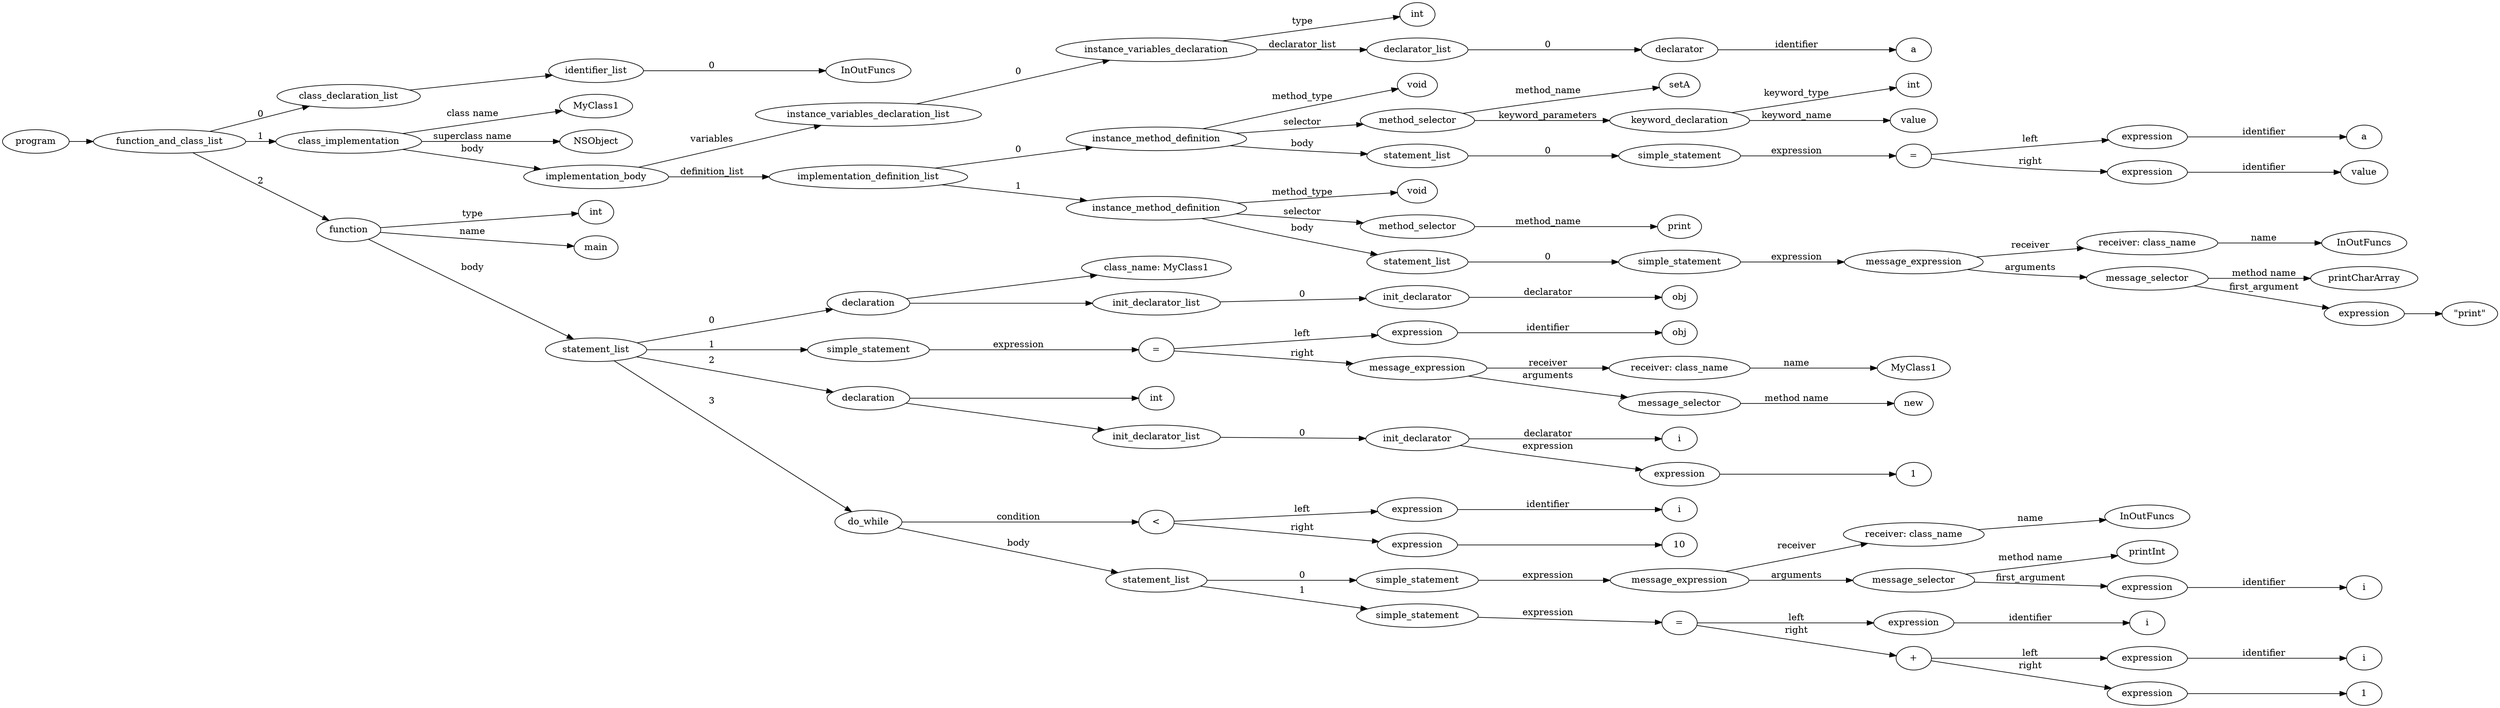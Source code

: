 digraph ObjectiveC { rankdir="LR";
68[label="program"];
68->2;
2[label="function_and_class_list"];
2->1[label="0"];
1[label="class_declaration_list"];
1->0;
0[label="identifier_list"];
0.0 [label="InOutFuncs"];
0->0.0 [label="0"];
2->30[label="1"];
30[label="class_implementation"];
30.1 [label="MyClass1"];
30->30.1 [label="class name"];
30.2 [label="NSObject"];
30->30.2 [label="superclass name"];
30->29[label="body"];
29[label="implementation_body"];
29->7[label="variables"];
7[label="instance_variables_declaration_list"];
7->6[label="0"];
6[label="instance_variables_declaration"];
6->3[label="type"];
3[label="int"];
6->5[label="declarator_list"];
5[label="declarator_list"];
5->4[label="0"];
4[label="declarator"];
4.1 [label="a"];
4->4.1[label="identifier"];
29->18[label="definition_list"];
18[label="implementation_definition_list"];
18->17[label="0"];
17[label="instance_method_definition"];
17->16[label="method_type"];
16[label="void"];
17->10[label="selector"];
10[label="method_selector"];
10->10.1 [label="method_name"];
10.1 [label="setA"];
10->9[label="keyword_parameters"];
9[label="keyword_declaration"];
9->8[label="keyword_type"];
8[label="int"];
9->9.2 [label="keyword_name"];
9.2 [label="value"];
17->15[label="body"];
15[label="statement_list"];
15->14[label="0"];
14[label="simple_statement"];
14->13[label="expression"];
13[label="expression"];
13[label="="];
13->11[label="left"];
11[label="expression"];
11->11.1 [label="identifier"];11.1[label="a"];
13->12[label="right"];
12[label="expression"];
12->12.1 [label="identifier"];12.1[label="value"];
18->28[label="1"];
28[label="instance_method_definition"];
28->27[label="method_type"];
27[label="void"];
28->19[label="selector"];
19[label="method_selector"];
19->19.1 [label="method_name"];
19.1 [label="print"];
28->26[label="body"];
26[label="statement_list"];
26->25[label="0"];
25[label="simple_statement"];
25->24[label="expression"];
24[label="expression"];
24[label="message_expression"];
24->20[label="receiver"];
20[label="receiver: class_name"];
20.1 [label="InOutFuncs"];
20->20.1 [label="name"];
24->23[label="arguments"];
23[label="message_selector"];
23.1 [label="printCharArray"];
23->23.1 [label="method name"]; 
23->22[label="first_argument"];
22[label="expression"];
22->21;
21[label=<"print">];
2->67[label="2"];
67[label="function"];
67->31[label="type"];
31[label="int"];
67->67.1 [label="name"];
67.1 [label="main"];
67->36[label="body"];
36[label="statement_list"];
36->35[label="0"];
35[label="declaration"];
35->34;
34[label="class_name: MyClass1"];
35->33;
33[label="init_declarator_list"];
33->32[label="0"];
32[label="init_declarator"];
32.1 [label="obj"];
32->32.1[label="declarator"];
36->42[label="1"];
42[label="simple_statement"];
42->41[label="expression"];
41[label="expression"];
41[label="="];
41->37[label="left"];
37[label="expression"];
37->37.1 [label="identifier"];37.1[label="obj"];
41->40[label="right"];
40[label="expression"];
40[label="message_expression"];
40->38[label="receiver"];
38[label="receiver: class_name"];
38.1 [label="MyClass1"];
38->38.1 [label="name"];
40->39[label="arguments"];
39[label="message_selector"];
39.1 [label="new"];
39->39.1 [label="method name"]; 
36->48[label="2"];
48[label="declaration"];
48->43;
43[label="int"];
48->47;
47[label="init_declarator_list"];
47->46[label="0"];
46[label="init_declarator"];
46.1 [label="i"];
46->46.1[label="declarator"];
46->45[label="expression"];
45[label="expression"];
45->44;
44[label="1"];
36->66[label="3"];
66[label="do_while"];
66->65[label="condition"];
65[label="expression"];
65[label="<"];
65->62[label="left"];
62[label="expression"];
62->62.1 [label="identifier"];62.1[label="i"];
65->64[label="right"];
64[label="expression"];
64->63;
63[label="10"];
66->54[label="body"];
54[label="statement_list"];
54->53[label="0"];
53[label="simple_statement"];
53->52[label="expression"];
52[label="expression"];
52[label="message_expression"];
52->49[label="receiver"];
49[label="receiver: class_name"];
49.1 [label="InOutFuncs"];
49->49.1 [label="name"];
52->51[label="arguments"];
51[label="message_selector"];
51.1 [label="printInt"];
51->51.1 [label="method name"]; 
51->50[label="first_argument"];
50[label="expression"];
50->50.1 [label="identifier"];50.1[label="i"];
54->61[label="1"];
61[label="simple_statement"];
61->60[label="expression"];
60[label="expression"];
60[label="="];
60->55[label="left"];
55[label="expression"];
55->55.1 [label="identifier"];55.1[label="i"];
60->59[label="right"];
59[label="expression"];
59[label="+"];
59->56[label="left"];
56[label="expression"];
56->56.1 [label="identifier"];56.1[label="i"];
59->58[label="right"];
58[label="expression"];
58->57;
57[label="1"];
}

